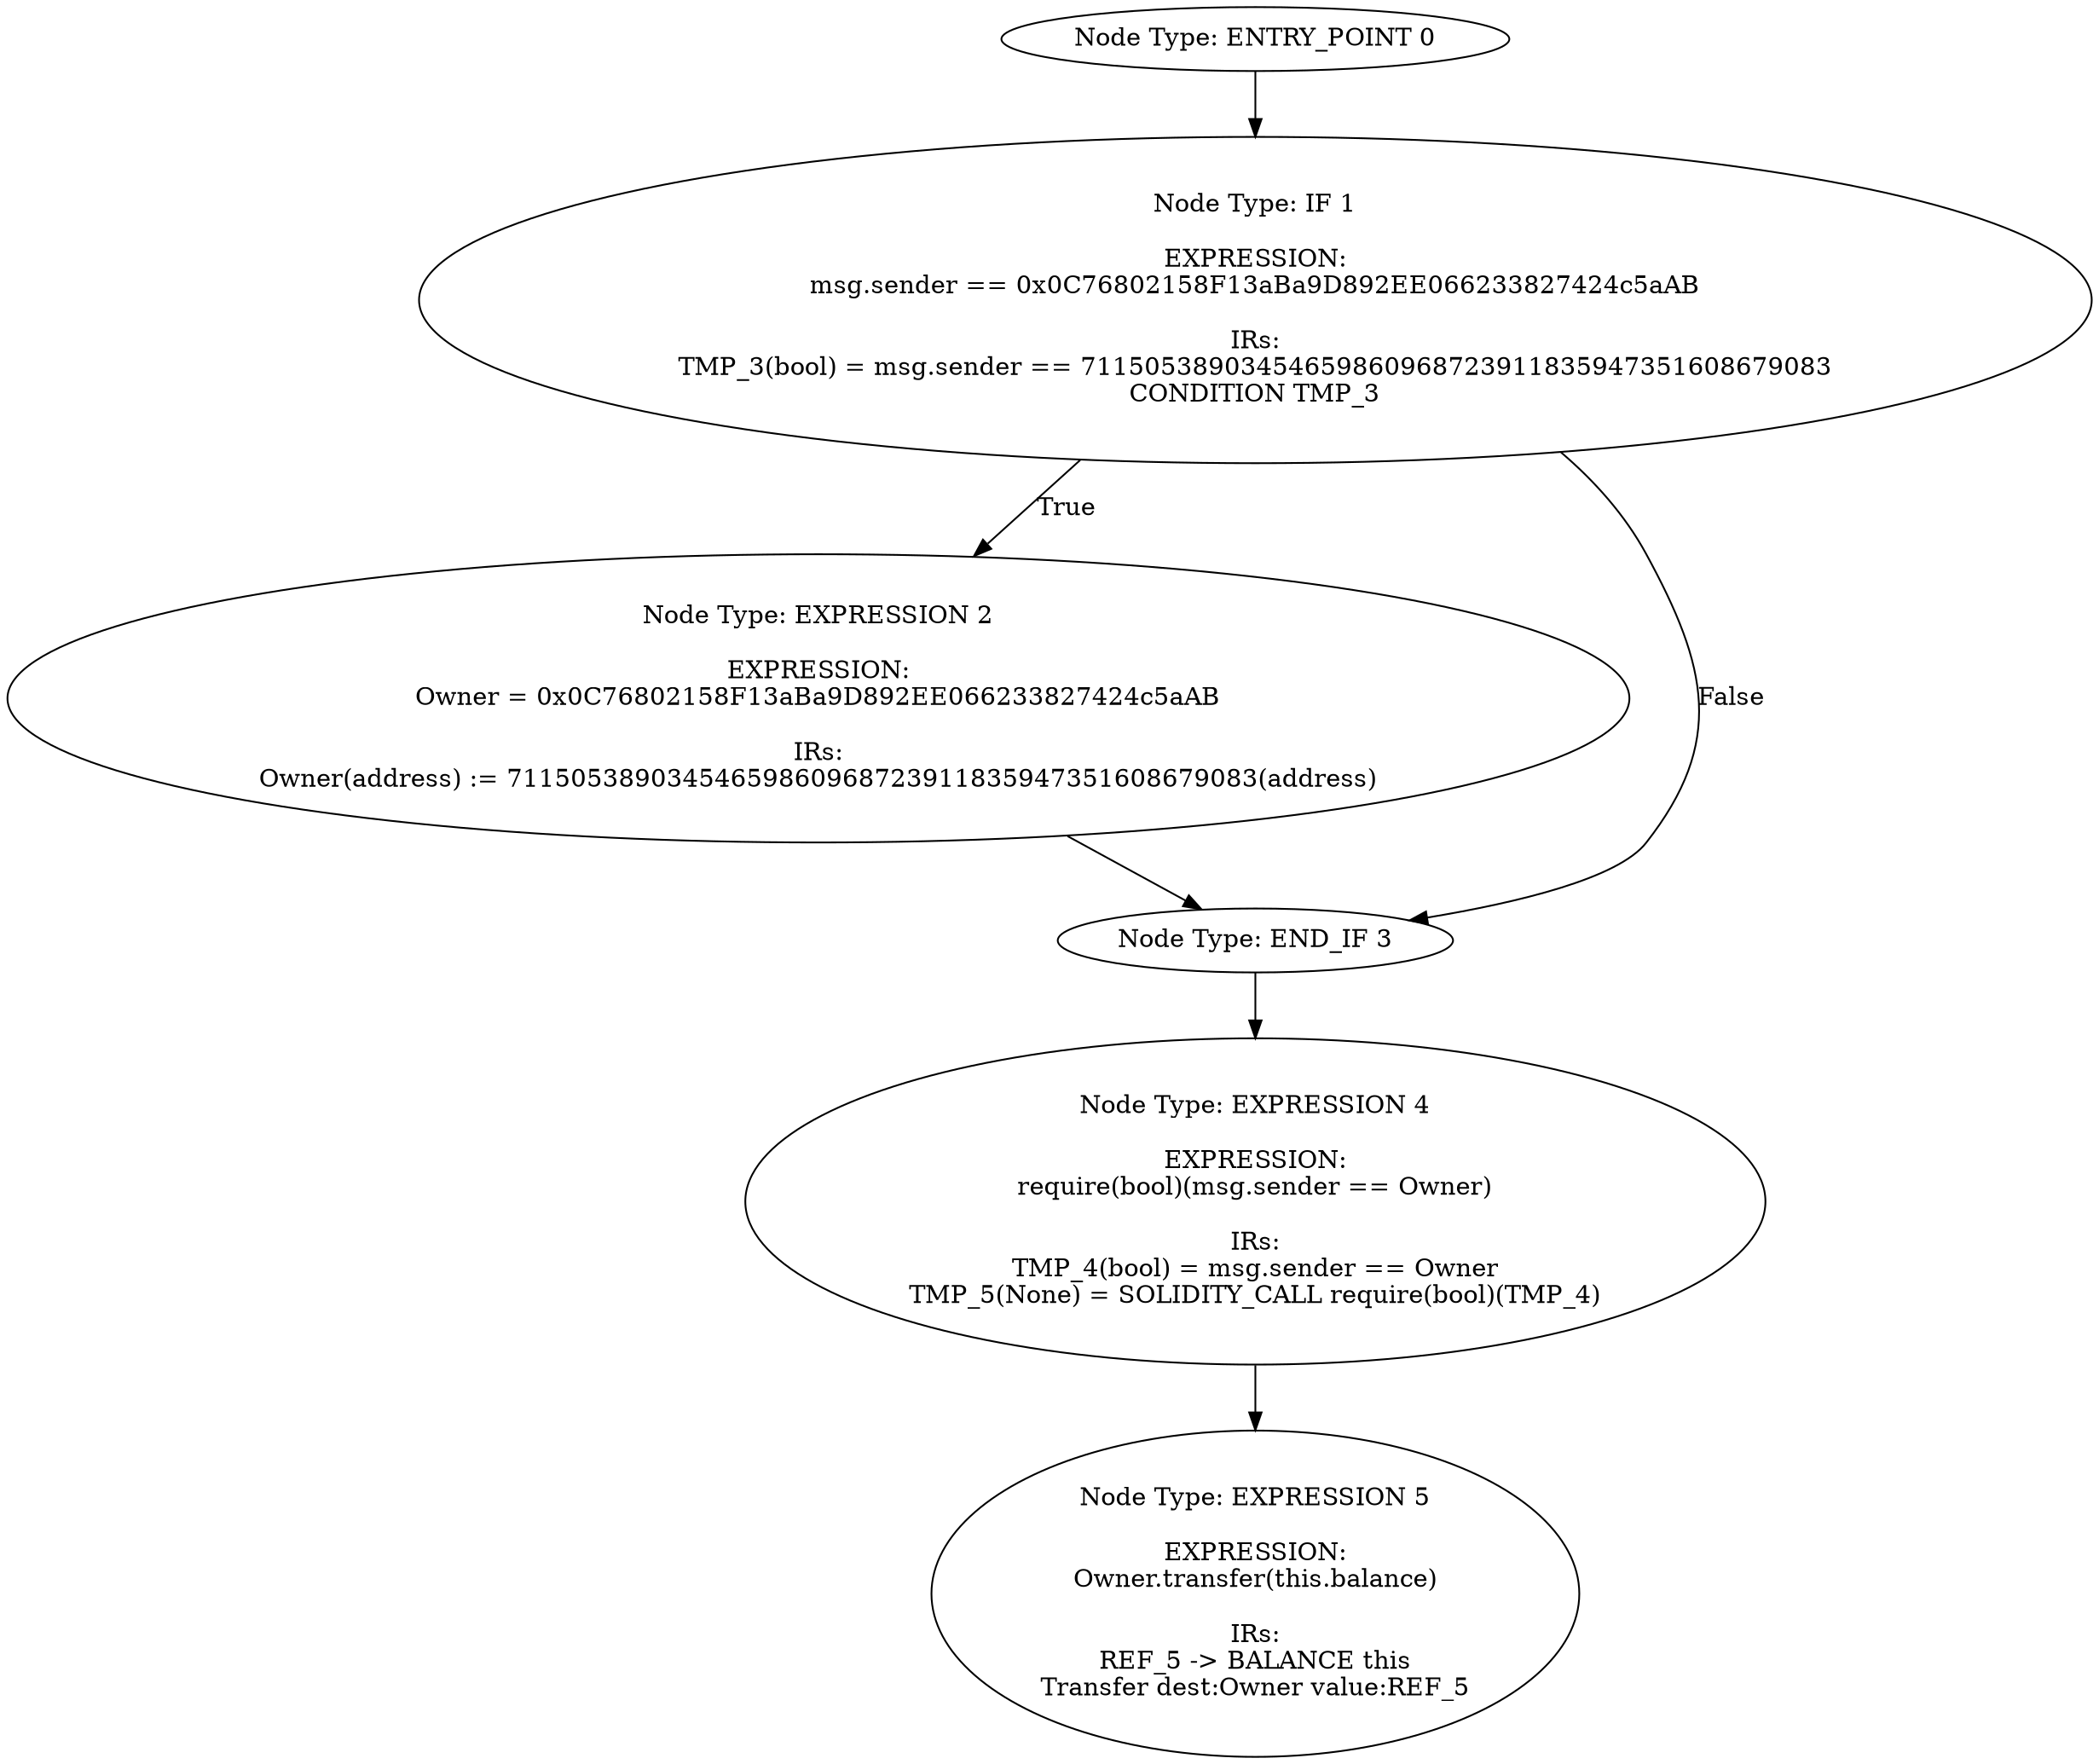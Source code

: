 digraph{
0[label="Node Type: ENTRY_POINT 0
"];
0->1;
1[label="Node Type: IF 1

EXPRESSION:
msg.sender == 0x0C76802158F13aBa9D892EE066233827424c5aAB

IRs:
TMP_3(bool) = msg.sender == 71150538903454659860968723911835947351608679083
CONDITION TMP_3"];
1->2[label="True"];
1->3[label="False"];
2[label="Node Type: EXPRESSION 2

EXPRESSION:
Owner = 0x0C76802158F13aBa9D892EE066233827424c5aAB

IRs:
Owner(address) := 71150538903454659860968723911835947351608679083(address)"];
2->3;
3[label="Node Type: END_IF 3
"];
3->4;
4[label="Node Type: EXPRESSION 4

EXPRESSION:
require(bool)(msg.sender == Owner)

IRs:
TMP_4(bool) = msg.sender == Owner
TMP_5(None) = SOLIDITY_CALL require(bool)(TMP_4)"];
4->5;
5[label="Node Type: EXPRESSION 5

EXPRESSION:
Owner.transfer(this.balance)

IRs:
REF_5 -> BALANCE this
Transfer dest:Owner value:REF_5"];
}
